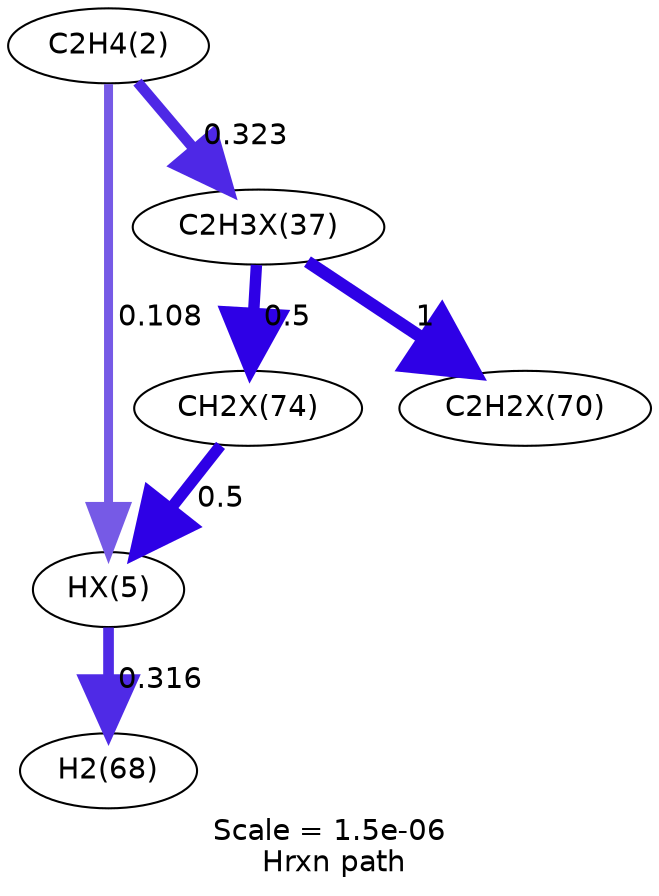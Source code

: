 digraph reaction_paths {
center=1;
s5 -> s10[fontname="Helvetica", style="setlinewidth(4.32)", arrowsize=2.16, color="0.7, 0.608, 0.9"
, label=" 0.108"];
s5 -> s11[fontname="Helvetica", style="setlinewidth(5.15)", arrowsize=2.57, color="0.7, 0.823, 0.9"
, label=" 0.323"];
s10 -> s8[fontname="Helvetica", style="setlinewidth(5.13)", arrowsize=2.56, color="0.7, 0.816, 0.9"
, label=" 0.316"];
s21 -> s10[fontname="Helvetica", style="setlinewidth(5.48)", arrowsize=2.74, color="0.7, 1, 0.9"
, label=" 0.5"];
s11 -> s20[fontname="Helvetica", style="setlinewidth(6)", arrowsize=3, color="0.7, 1.5, 0.9"
, label=" 1"];
s11 -> s21[fontname="Helvetica", style="setlinewidth(5.48)", arrowsize=2.74, color="0.7, 1, 0.9"
, label=" 0.5"];
s5 [ fontname="Helvetica", label="C2H4(2)"];
s8 [ fontname="Helvetica", label="H2(68)"];
s10 [ fontname="Helvetica", label="HX(5)"];
s11 [ fontname="Helvetica", label="C2H3X(37)"];
s20 [ fontname="Helvetica", label="C2H2X(70)"];
s21 [ fontname="Helvetica", label="CH2X(74)"];
 label = "Scale = 1.5e-06\l Hrxn path";
 fontname = "Helvetica";
}
